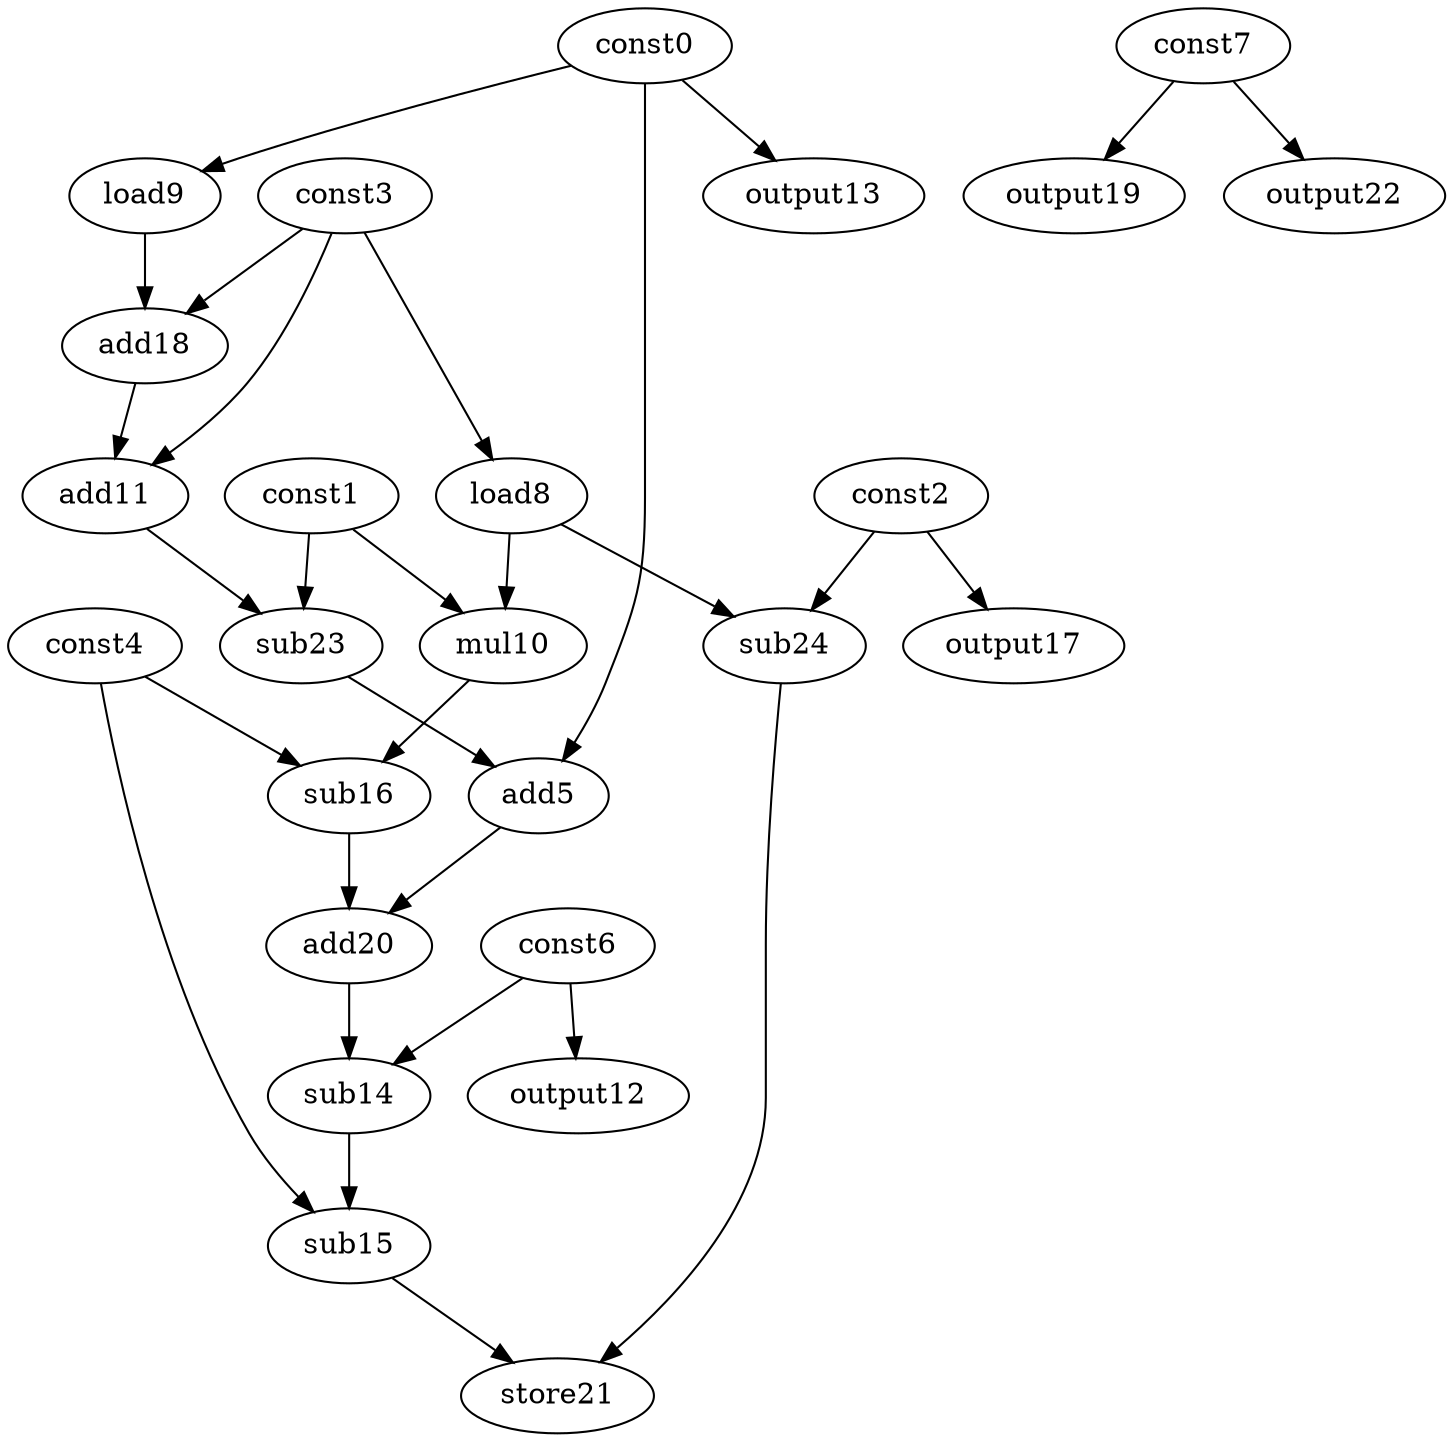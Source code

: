 digraph G { 
const0[opcode=const]; 
const1[opcode=const]; 
const2[opcode=const]; 
const3[opcode=const]; 
const4[opcode=const]; 
add5[opcode=add]; 
const6[opcode=const]; 
const7[opcode=const]; 
load8[opcode=load]; 
load9[opcode=load]; 
mul10[opcode=mul]; 
add11[opcode=add]; 
output12[opcode=output]; 
output13[opcode=output]; 
sub14[opcode=sub]; 
sub15[opcode=sub]; 
sub16[opcode=sub]; 
output17[opcode=output]; 
add18[opcode=add]; 
output19[opcode=output]; 
add20[opcode=add]; 
store21[opcode=store]; 
output22[opcode=output]; 
sub23[opcode=sub]; 
sub24[opcode=sub]; 
const3->load8[operand=0];
const0->load9[operand=0];
const6->output12[operand=0];
const0->output13[operand=0];
const2->output17[operand=0];
const7->output19[operand=0];
const7->output22[operand=0];
load8->mul10[operand=0];
const1->mul10[operand=1];
load9->add18[operand=0];
const3->add18[operand=1];
load8->sub24[operand=0];
const2->sub24[operand=1];
add18->add11[operand=0];
const3->add11[operand=1];
mul10->sub16[operand=0];
const4->sub16[operand=1];
const1->sub23[operand=0];
add11->sub23[operand=1];
const0->add5[operand=0];
sub23->add5[operand=1];
sub16->add20[operand=0];
add5->add20[operand=1];
add20->sub14[operand=0];
const6->sub14[operand=1];
const4->sub15[operand=0];
sub14->sub15[operand=1];
sub24->store21[operand=0];
sub15->store21[operand=1];
}
